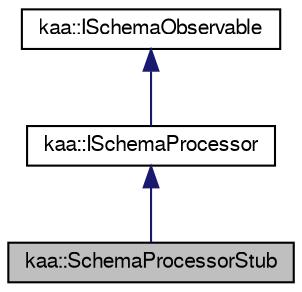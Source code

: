 digraph "kaa::SchemaProcessorStub"
{
  bgcolor="transparent";
  edge [fontname="FreeSans",fontsize="10",labelfontname="FreeSans",labelfontsize="10"];
  node [fontname="FreeSans",fontsize="10",shape=record];
  Node1 [label="kaa::SchemaProcessorStub",height=0.2,width=0.4,color="black", fillcolor="grey75", style="filled" fontcolor="black"];
  Node2 -> Node1 [dir="back",color="midnightblue",fontsize="10",style="solid",fontname="FreeSans"];
  Node2 [label="kaa::ISchemaProcessor",height=0.2,width=0.4,color="black",URL="$classkaa_1_1ISchemaProcessor.html"];
  Node3 -> Node2 [dir="back",color="midnightblue",fontsize="10",style="solid",fontname="FreeSans"];
  Node3 [label="kaa::ISchemaObservable",height=0.2,width=0.4,color="black",URL="$classkaa_1_1ISchemaObservable.html"];
}
